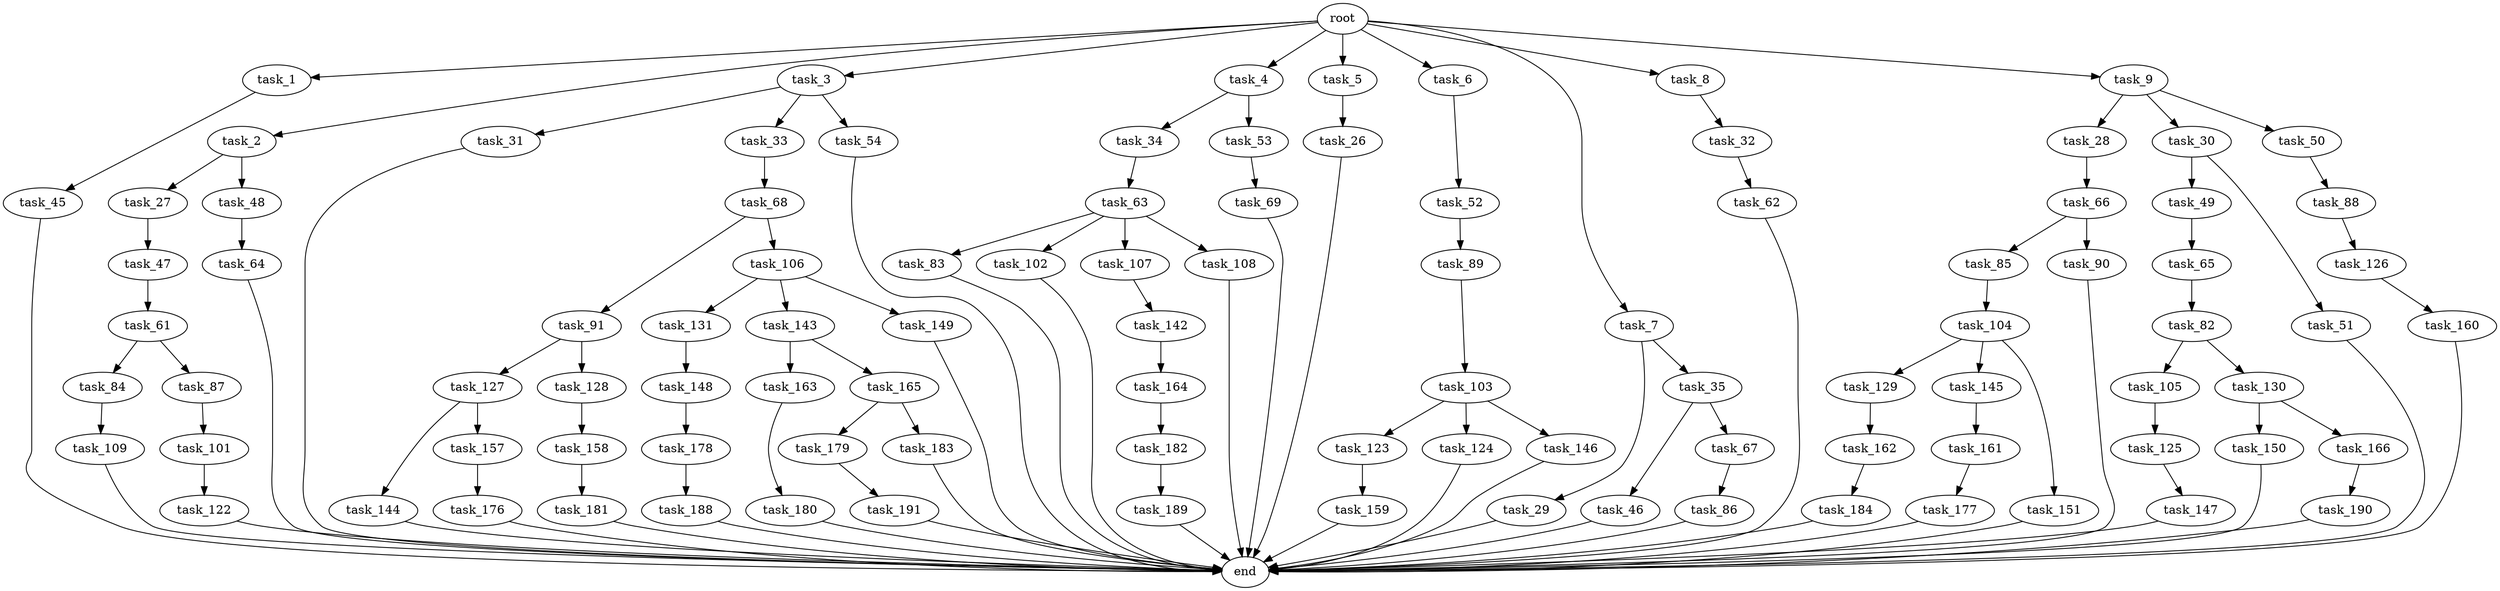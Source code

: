 digraph G {
  root [size="0.000000"];
  task_1 [size="10.240000"];
  task_2 [size="10.240000"];
  task_3 [size="10.240000"];
  task_4 [size="10.240000"];
  task_5 [size="10.240000"];
  task_6 [size="10.240000"];
  task_7 [size="10.240000"];
  task_8 [size="10.240000"];
  task_9 [size="10.240000"];
  task_26 [size="5497558138.880000"];
  task_27 [size="773094113.280000"];
  task_28 [size="1374389534.720000"];
  task_29 [size="8589934592.000000"];
  task_30 [size="1374389534.720000"];
  task_31 [size="8589934592.000000"];
  task_32 [size="1374389534.720000"];
  task_33 [size="8589934592.000000"];
  task_34 [size="773094113.280000"];
  task_35 [size="8589934592.000000"];
  task_45 [size="773094113.280000"];
  task_46 [size="1374389534.720000"];
  task_47 [size="8589934592.000000"];
  task_48 [size="773094113.280000"];
  task_49 [size="773094113.280000"];
  task_50 [size="1374389534.720000"];
  task_51 [size="773094113.280000"];
  task_52 [size="3092376453.120000"];
  task_53 [size="773094113.280000"];
  task_54 [size="8589934592.000000"];
  task_61 [size="6957847019.520000"];
  task_62 [size="8589934592.000000"];
  task_63 [size="1374389534.720000"];
  task_64 [size="4209067950.080000"];
  task_65 [size="343597383.680000"];
  task_66 [size="8589934592.000000"];
  task_67 [size="1374389534.720000"];
  task_68 [size="2147483648.000000"];
  task_69 [size="343597383.680000"];
  task_82 [size="773094113.280000"];
  task_83 [size="5497558138.880000"];
  task_84 [size="343597383.680000"];
  task_85 [size="4209067950.080000"];
  task_86 [size="4209067950.080000"];
  task_87 [size="343597383.680000"];
  task_88 [size="4209067950.080000"];
  task_89 [size="8589934592.000000"];
  task_90 [size="4209067950.080000"];
  task_91 [size="2147483648.000000"];
  task_101 [size="343597383.680000"];
  task_102 [size="5497558138.880000"];
  task_103 [size="773094113.280000"];
  task_104 [size="1374389534.720000"];
  task_105 [size="4209067950.080000"];
  task_106 [size="2147483648.000000"];
  task_107 [size="5497558138.880000"];
  task_108 [size="5497558138.880000"];
  task_109 [size="5497558138.880000"];
  task_122 [size="6957847019.520000"];
  task_123 [size="773094113.280000"];
  task_124 [size="773094113.280000"];
  task_125 [size="4209067950.080000"];
  task_126 [size="773094113.280000"];
  task_127 [size="3092376453.120000"];
  task_128 [size="3092376453.120000"];
  task_129 [size="8589934592.000000"];
  task_130 [size="4209067950.080000"];
  task_131 [size="6957847019.520000"];
  task_142 [size="5497558138.880000"];
  task_143 [size="6957847019.520000"];
  task_144 [size="3092376453.120000"];
  task_145 [size="8589934592.000000"];
  task_146 [size="773094113.280000"];
  task_147 [size="4209067950.080000"];
  task_148 [size="5497558138.880000"];
  task_149 [size="6957847019.520000"];
  task_150 [size="6957847019.520000"];
  task_151 [size="8589934592.000000"];
  task_157 [size="3092376453.120000"];
  task_158 [size="2147483648.000000"];
  task_159 [size="1374389534.720000"];
  task_160 [size="343597383.680000"];
  task_161 [size="5497558138.880000"];
  task_162 [size="6957847019.520000"];
  task_163 [size="5497558138.880000"];
  task_164 [size="343597383.680000"];
  task_165 [size="5497558138.880000"];
  task_166 [size="6957847019.520000"];
  task_176 [size="773094113.280000"];
  task_177 [size="8589934592.000000"];
  task_178 [size="343597383.680000"];
  task_179 [size="5497558138.880000"];
  task_180 [size="773094113.280000"];
  task_181 [size="2147483648.000000"];
  task_182 [size="8589934592.000000"];
  task_183 [size="5497558138.880000"];
  task_184 [size="6957847019.520000"];
  task_188 [size="4209067950.080000"];
  task_189 [size="3092376453.120000"];
  task_190 [size="2147483648.000000"];
  task_191 [size="2147483648.000000"];
  end [size="0.000000"];

  root -> task_1 [size="1.000000"];
  root -> task_2 [size="1.000000"];
  root -> task_3 [size="1.000000"];
  root -> task_4 [size="1.000000"];
  root -> task_5 [size="1.000000"];
  root -> task_6 [size="1.000000"];
  root -> task_7 [size="1.000000"];
  root -> task_8 [size="1.000000"];
  root -> task_9 [size="1.000000"];
  task_1 -> task_45 [size="75497472.000000"];
  task_2 -> task_27 [size="75497472.000000"];
  task_2 -> task_48 [size="75497472.000000"];
  task_3 -> task_31 [size="838860800.000000"];
  task_3 -> task_33 [size="838860800.000000"];
  task_3 -> task_54 [size="838860800.000000"];
  task_4 -> task_34 [size="75497472.000000"];
  task_4 -> task_53 [size="75497472.000000"];
  task_5 -> task_26 [size="536870912.000000"];
  task_6 -> task_52 [size="301989888.000000"];
  task_7 -> task_29 [size="838860800.000000"];
  task_7 -> task_35 [size="838860800.000000"];
  task_8 -> task_32 [size="134217728.000000"];
  task_9 -> task_28 [size="134217728.000000"];
  task_9 -> task_30 [size="134217728.000000"];
  task_9 -> task_50 [size="134217728.000000"];
  task_26 -> end [size="1.000000"];
  task_27 -> task_47 [size="838860800.000000"];
  task_28 -> task_66 [size="838860800.000000"];
  task_29 -> end [size="1.000000"];
  task_30 -> task_49 [size="75497472.000000"];
  task_30 -> task_51 [size="75497472.000000"];
  task_31 -> end [size="1.000000"];
  task_32 -> task_62 [size="838860800.000000"];
  task_33 -> task_68 [size="209715200.000000"];
  task_34 -> task_63 [size="134217728.000000"];
  task_35 -> task_46 [size="134217728.000000"];
  task_35 -> task_67 [size="134217728.000000"];
  task_45 -> end [size="1.000000"];
  task_46 -> end [size="1.000000"];
  task_47 -> task_61 [size="679477248.000000"];
  task_48 -> task_64 [size="411041792.000000"];
  task_49 -> task_65 [size="33554432.000000"];
  task_50 -> task_88 [size="411041792.000000"];
  task_51 -> end [size="1.000000"];
  task_52 -> task_89 [size="838860800.000000"];
  task_53 -> task_69 [size="33554432.000000"];
  task_54 -> end [size="1.000000"];
  task_61 -> task_84 [size="33554432.000000"];
  task_61 -> task_87 [size="33554432.000000"];
  task_62 -> end [size="1.000000"];
  task_63 -> task_83 [size="536870912.000000"];
  task_63 -> task_102 [size="536870912.000000"];
  task_63 -> task_107 [size="536870912.000000"];
  task_63 -> task_108 [size="536870912.000000"];
  task_64 -> end [size="1.000000"];
  task_65 -> task_82 [size="75497472.000000"];
  task_66 -> task_85 [size="411041792.000000"];
  task_66 -> task_90 [size="411041792.000000"];
  task_67 -> task_86 [size="411041792.000000"];
  task_68 -> task_91 [size="209715200.000000"];
  task_68 -> task_106 [size="209715200.000000"];
  task_69 -> end [size="1.000000"];
  task_82 -> task_105 [size="411041792.000000"];
  task_82 -> task_130 [size="411041792.000000"];
  task_83 -> end [size="1.000000"];
  task_84 -> task_109 [size="536870912.000000"];
  task_85 -> task_104 [size="134217728.000000"];
  task_86 -> end [size="1.000000"];
  task_87 -> task_101 [size="33554432.000000"];
  task_88 -> task_126 [size="75497472.000000"];
  task_89 -> task_103 [size="75497472.000000"];
  task_90 -> end [size="1.000000"];
  task_91 -> task_127 [size="301989888.000000"];
  task_91 -> task_128 [size="301989888.000000"];
  task_101 -> task_122 [size="679477248.000000"];
  task_102 -> end [size="1.000000"];
  task_103 -> task_123 [size="75497472.000000"];
  task_103 -> task_124 [size="75497472.000000"];
  task_103 -> task_146 [size="75497472.000000"];
  task_104 -> task_129 [size="838860800.000000"];
  task_104 -> task_145 [size="838860800.000000"];
  task_104 -> task_151 [size="838860800.000000"];
  task_105 -> task_125 [size="411041792.000000"];
  task_106 -> task_131 [size="679477248.000000"];
  task_106 -> task_143 [size="679477248.000000"];
  task_106 -> task_149 [size="679477248.000000"];
  task_107 -> task_142 [size="536870912.000000"];
  task_108 -> end [size="1.000000"];
  task_109 -> end [size="1.000000"];
  task_122 -> end [size="1.000000"];
  task_123 -> task_159 [size="134217728.000000"];
  task_124 -> end [size="1.000000"];
  task_125 -> task_147 [size="411041792.000000"];
  task_126 -> task_160 [size="33554432.000000"];
  task_127 -> task_144 [size="301989888.000000"];
  task_127 -> task_157 [size="301989888.000000"];
  task_128 -> task_158 [size="209715200.000000"];
  task_129 -> task_162 [size="679477248.000000"];
  task_130 -> task_150 [size="679477248.000000"];
  task_130 -> task_166 [size="679477248.000000"];
  task_131 -> task_148 [size="536870912.000000"];
  task_142 -> task_164 [size="33554432.000000"];
  task_143 -> task_163 [size="536870912.000000"];
  task_143 -> task_165 [size="536870912.000000"];
  task_144 -> end [size="1.000000"];
  task_145 -> task_161 [size="536870912.000000"];
  task_146 -> end [size="1.000000"];
  task_147 -> end [size="1.000000"];
  task_148 -> task_178 [size="33554432.000000"];
  task_149 -> end [size="1.000000"];
  task_150 -> end [size="1.000000"];
  task_151 -> end [size="1.000000"];
  task_157 -> task_176 [size="75497472.000000"];
  task_158 -> task_181 [size="209715200.000000"];
  task_159 -> end [size="1.000000"];
  task_160 -> end [size="1.000000"];
  task_161 -> task_177 [size="838860800.000000"];
  task_162 -> task_184 [size="679477248.000000"];
  task_163 -> task_180 [size="75497472.000000"];
  task_164 -> task_182 [size="838860800.000000"];
  task_165 -> task_179 [size="536870912.000000"];
  task_165 -> task_183 [size="536870912.000000"];
  task_166 -> task_190 [size="209715200.000000"];
  task_176 -> end [size="1.000000"];
  task_177 -> end [size="1.000000"];
  task_178 -> task_188 [size="411041792.000000"];
  task_179 -> task_191 [size="209715200.000000"];
  task_180 -> end [size="1.000000"];
  task_181 -> end [size="1.000000"];
  task_182 -> task_189 [size="301989888.000000"];
  task_183 -> end [size="1.000000"];
  task_184 -> end [size="1.000000"];
  task_188 -> end [size="1.000000"];
  task_189 -> end [size="1.000000"];
  task_190 -> end [size="1.000000"];
  task_191 -> end [size="1.000000"];
}
